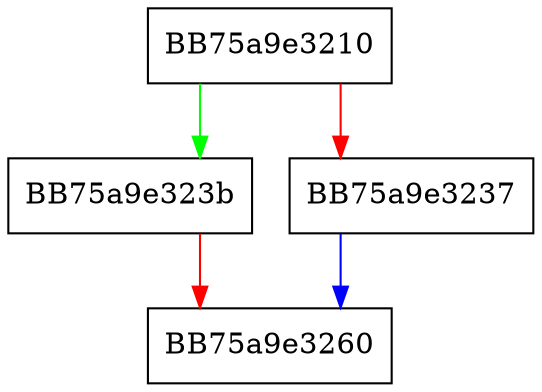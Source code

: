 digraph calc_file_hash_callback {
  node [shape="box"];
  graph [splines=ortho];
  BB75a9e3210 -> BB75a9e323b [color="green"];
  BB75a9e3210 -> BB75a9e3237 [color="red"];
  BB75a9e3237 -> BB75a9e3260 [color="blue"];
  BB75a9e323b -> BB75a9e3260 [color="red"];
}